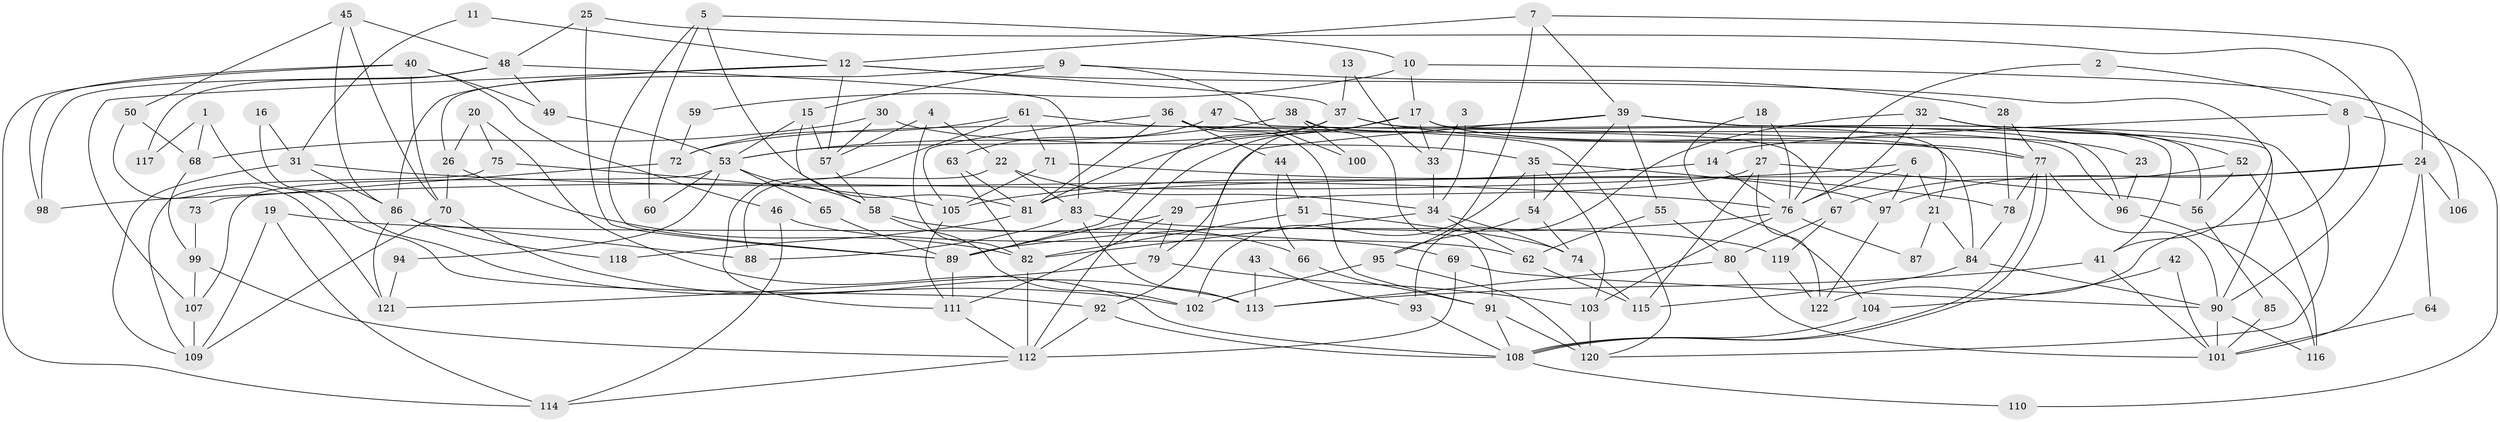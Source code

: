 // Generated by graph-tools (version 1.1) at 2025/26/03/09/25 03:26:11]
// undirected, 122 vertices, 244 edges
graph export_dot {
graph [start="1"]
  node [color=gray90,style=filled];
  1;
  2;
  3;
  4;
  5;
  6;
  7;
  8;
  9;
  10;
  11;
  12;
  13;
  14;
  15;
  16;
  17;
  18;
  19;
  20;
  21;
  22;
  23;
  24;
  25;
  26;
  27;
  28;
  29;
  30;
  31;
  32;
  33;
  34;
  35;
  36;
  37;
  38;
  39;
  40;
  41;
  42;
  43;
  44;
  45;
  46;
  47;
  48;
  49;
  50;
  51;
  52;
  53;
  54;
  55;
  56;
  57;
  58;
  59;
  60;
  61;
  62;
  63;
  64;
  65;
  66;
  67;
  68;
  69;
  70;
  71;
  72;
  73;
  74;
  75;
  76;
  77;
  78;
  79;
  80;
  81;
  82;
  83;
  84;
  85;
  86;
  87;
  88;
  89;
  90;
  91;
  92;
  93;
  94;
  95;
  96;
  97;
  98;
  99;
  100;
  101;
  102;
  103;
  104;
  105;
  106;
  107;
  108;
  109;
  110;
  111;
  112;
  113;
  114;
  115;
  116;
  117;
  118;
  119;
  120;
  121;
  122;
  1 -- 68;
  1 -- 92;
  1 -- 117;
  2 -- 8;
  2 -- 76;
  3 -- 34;
  3 -- 33;
  4 -- 57;
  4 -- 22;
  4 -- 82;
  5 -- 81;
  5 -- 89;
  5 -- 10;
  5 -- 60;
  6 -- 97;
  6 -- 76;
  6 -- 21;
  6 -- 98;
  7 -- 24;
  7 -- 39;
  7 -- 12;
  7 -- 95;
  8 -- 14;
  8 -- 122;
  8 -- 110;
  9 -- 15;
  9 -- 28;
  9 -- 26;
  9 -- 100;
  10 -- 17;
  10 -- 59;
  10 -- 106;
  11 -- 31;
  11 -- 12;
  12 -- 107;
  12 -- 37;
  12 -- 41;
  12 -- 57;
  12 -- 86;
  13 -- 37;
  13 -- 33;
  14 -- 76;
  14 -- 105;
  15 -- 53;
  15 -- 58;
  15 -- 57;
  16 -- 102;
  16 -- 31;
  17 -- 77;
  17 -- 92;
  17 -- 21;
  17 -- 23;
  17 -- 33;
  17 -- 81;
  17 -- 112;
  18 -- 27;
  18 -- 76;
  18 -- 104;
  19 -- 114;
  19 -- 69;
  19 -- 109;
  20 -- 108;
  20 -- 26;
  20 -- 75;
  21 -- 84;
  21 -- 87;
  22 -- 88;
  22 -- 83;
  22 -- 34;
  23 -- 96;
  24 -- 81;
  24 -- 101;
  24 -- 64;
  24 -- 97;
  24 -- 106;
  25 -- 89;
  25 -- 48;
  25 -- 90;
  26 -- 82;
  26 -- 70;
  27 -- 56;
  27 -- 115;
  27 -- 29;
  27 -- 122;
  28 -- 78;
  28 -- 77;
  29 -- 89;
  29 -- 79;
  29 -- 111;
  30 -- 35;
  30 -- 57;
  30 -- 68;
  31 -- 86;
  31 -- 109;
  31 -- 76;
  32 -- 120;
  32 -- 76;
  32 -- 52;
  32 -- 93;
  33 -- 34;
  34 -- 82;
  34 -- 62;
  34 -- 74;
  35 -- 54;
  35 -- 103;
  35 -- 97;
  35 -- 102;
  36 -- 91;
  36 -- 105;
  36 -- 44;
  36 -- 67;
  36 -- 81;
  37 -- 77;
  37 -- 53;
  37 -- 89;
  37 -- 96;
  38 -- 53;
  38 -- 91;
  38 -- 96;
  38 -- 100;
  39 -- 41;
  39 -- 90;
  39 -- 54;
  39 -- 55;
  39 -- 56;
  39 -- 72;
  39 -- 79;
  40 -- 70;
  40 -- 46;
  40 -- 49;
  40 -- 98;
  40 -- 114;
  41 -- 101;
  41 -- 113;
  42 -- 101;
  42 -- 104;
  43 -- 113;
  43 -- 93;
  44 -- 51;
  44 -- 66;
  45 -- 48;
  45 -- 70;
  45 -- 50;
  45 -- 86;
  46 -- 62;
  46 -- 114;
  47 -- 63;
  47 -- 84;
  48 -- 98;
  48 -- 83;
  48 -- 49;
  48 -- 117;
  49 -- 53;
  50 -- 121;
  50 -- 68;
  51 -- 74;
  51 -- 82;
  52 -- 67;
  52 -- 56;
  52 -- 116;
  53 -- 58;
  53 -- 60;
  53 -- 65;
  53 -- 94;
  53 -- 107;
  54 -- 95;
  54 -- 74;
  55 -- 62;
  55 -- 80;
  56 -- 85;
  57 -- 58;
  58 -- 66;
  58 -- 102;
  59 -- 72;
  61 -- 71;
  61 -- 120;
  61 -- 72;
  61 -- 111;
  62 -- 115;
  63 -- 81;
  63 -- 82;
  64 -- 101;
  65 -- 89;
  66 -- 91;
  67 -- 80;
  67 -- 119;
  68 -- 99;
  69 -- 112;
  69 -- 90;
  70 -- 109;
  70 -- 113;
  71 -- 78;
  71 -- 105;
  72 -- 73;
  73 -- 99;
  74 -- 115;
  75 -- 109;
  75 -- 105;
  76 -- 89;
  76 -- 87;
  76 -- 103;
  77 -- 108;
  77 -- 108;
  77 -- 90;
  77 -- 78;
  78 -- 84;
  79 -- 103;
  79 -- 121;
  80 -- 113;
  80 -- 101;
  81 -- 118;
  82 -- 112;
  83 -- 119;
  83 -- 113;
  83 -- 88;
  84 -- 90;
  84 -- 115;
  85 -- 101;
  86 -- 88;
  86 -- 118;
  86 -- 121;
  89 -- 111;
  90 -- 116;
  90 -- 101;
  91 -- 120;
  91 -- 108;
  92 -- 112;
  92 -- 108;
  93 -- 108;
  94 -- 121;
  95 -- 102;
  95 -- 120;
  96 -- 116;
  97 -- 122;
  99 -- 112;
  99 -- 107;
  103 -- 120;
  104 -- 108;
  105 -- 111;
  107 -- 109;
  108 -- 110;
  111 -- 112;
  112 -- 114;
  119 -- 122;
}
